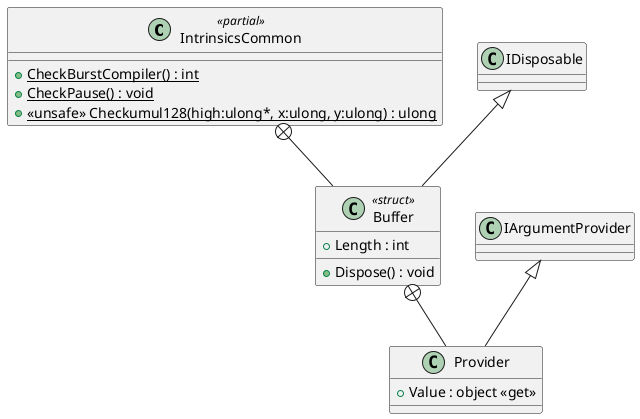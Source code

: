 @startuml
class IntrinsicsCommon <<partial>> {
    + {static} CheckBurstCompiler() : int
    + {static} CheckPause() : void
    + {static} <<unsafe>> Checkumul128(high:ulong*, x:ulong, y:ulong) : ulong
}
class Buffer <<struct>> {
    + Length : int
    + Dispose() : void
}
class Provider {
    + Value : object <<get>>
}
IntrinsicsCommon +-- Buffer
IDisposable <|-- Buffer
Buffer +-- Provider
IArgumentProvider <|-- Provider
@enduml
